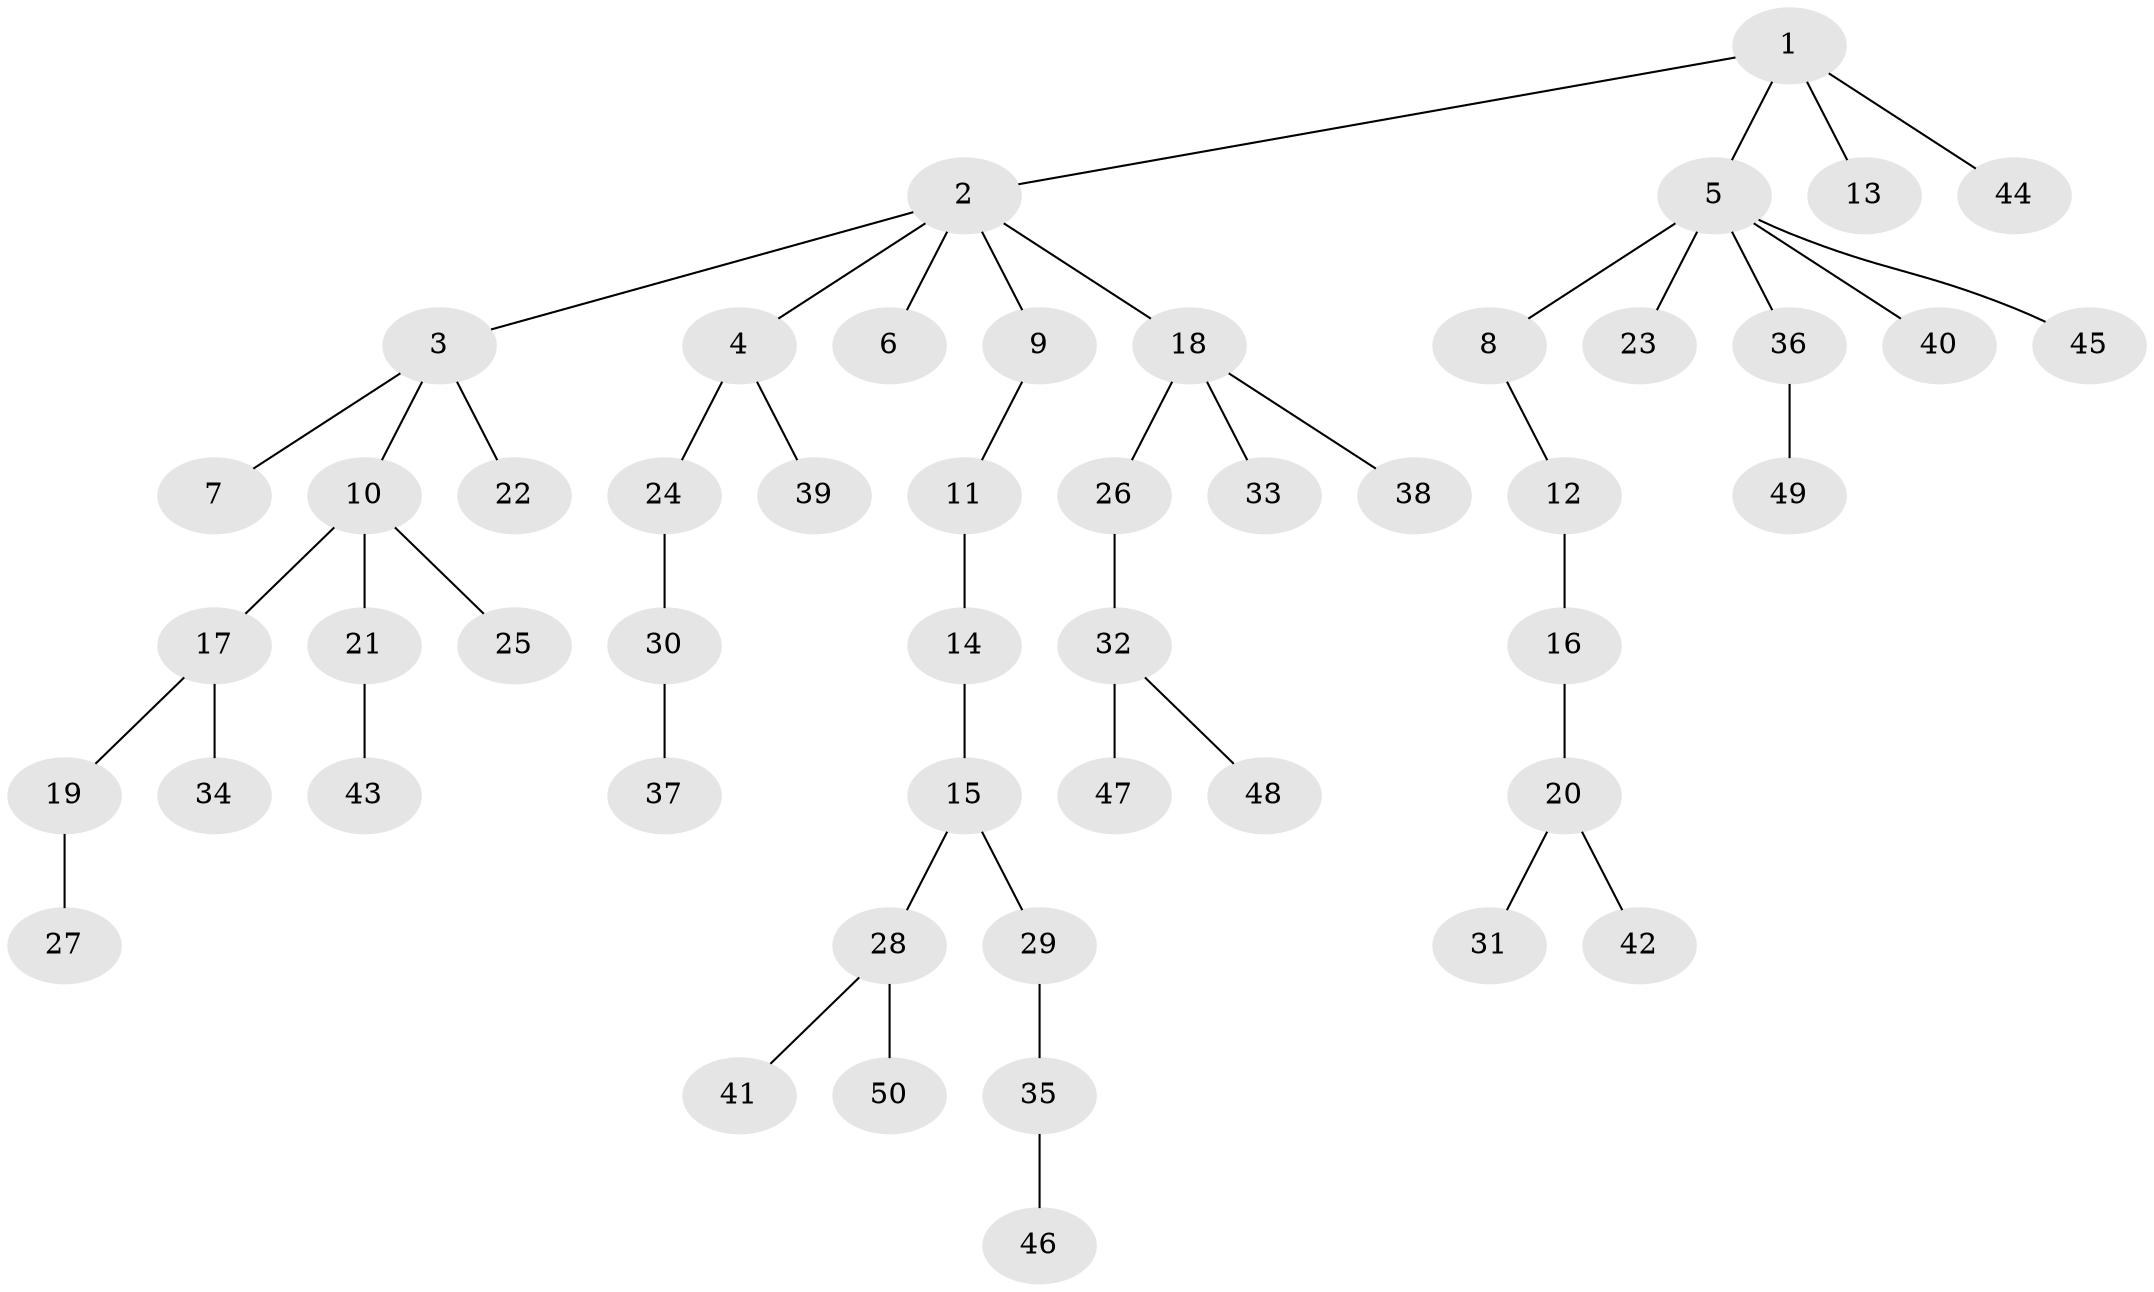 // original degree distribution, {5: 0.036585365853658534, 7: 0.024390243902439025, 4: 0.0975609756097561, 2: 0.24390243902439024, 1: 0.524390243902439, 3: 0.07317073170731707}
// Generated by graph-tools (version 1.1) at 2025/52/03/04/25 22:52:03]
// undirected, 50 vertices, 49 edges
graph export_dot {
  node [color=gray90,style=filled];
  1;
  2;
  3;
  4;
  5;
  6;
  7;
  8;
  9;
  10;
  11;
  12;
  13;
  14;
  15;
  16;
  17;
  18;
  19;
  20;
  21;
  22;
  23;
  24;
  25;
  26;
  27;
  28;
  29;
  30;
  31;
  32;
  33;
  34;
  35;
  36;
  37;
  38;
  39;
  40;
  41;
  42;
  43;
  44;
  45;
  46;
  47;
  48;
  49;
  50;
  1 -- 2 [weight=1.0];
  1 -- 5 [weight=1.0];
  1 -- 13 [weight=1.0];
  1 -- 44 [weight=1.0];
  2 -- 3 [weight=1.0];
  2 -- 4 [weight=1.0];
  2 -- 6 [weight=1.0];
  2 -- 9 [weight=1.0];
  2 -- 18 [weight=1.0];
  3 -- 7 [weight=1.0];
  3 -- 10 [weight=1.0];
  3 -- 22 [weight=1.0];
  4 -- 24 [weight=1.0];
  4 -- 39 [weight=1.0];
  5 -- 8 [weight=1.0];
  5 -- 23 [weight=1.0];
  5 -- 36 [weight=1.0];
  5 -- 40 [weight=1.0];
  5 -- 45 [weight=1.0];
  8 -- 12 [weight=1.0];
  9 -- 11 [weight=1.0];
  10 -- 17 [weight=1.0];
  10 -- 21 [weight=1.0];
  10 -- 25 [weight=1.0];
  11 -- 14 [weight=1.0];
  12 -- 16 [weight=1.0];
  14 -- 15 [weight=1.0];
  15 -- 28 [weight=1.0];
  15 -- 29 [weight=1.0];
  16 -- 20 [weight=1.0];
  17 -- 19 [weight=1.0];
  17 -- 34 [weight=1.0];
  18 -- 26 [weight=1.0];
  18 -- 33 [weight=1.0];
  18 -- 38 [weight=1.0];
  19 -- 27 [weight=2.0];
  20 -- 31 [weight=1.0];
  20 -- 42 [weight=1.0];
  21 -- 43 [weight=1.0];
  24 -- 30 [weight=1.0];
  26 -- 32 [weight=1.0];
  28 -- 41 [weight=1.0];
  28 -- 50 [weight=1.0];
  29 -- 35 [weight=1.0];
  30 -- 37 [weight=1.0];
  32 -- 47 [weight=1.0];
  32 -- 48 [weight=1.0];
  35 -- 46 [weight=1.0];
  36 -- 49 [weight=1.0];
}
